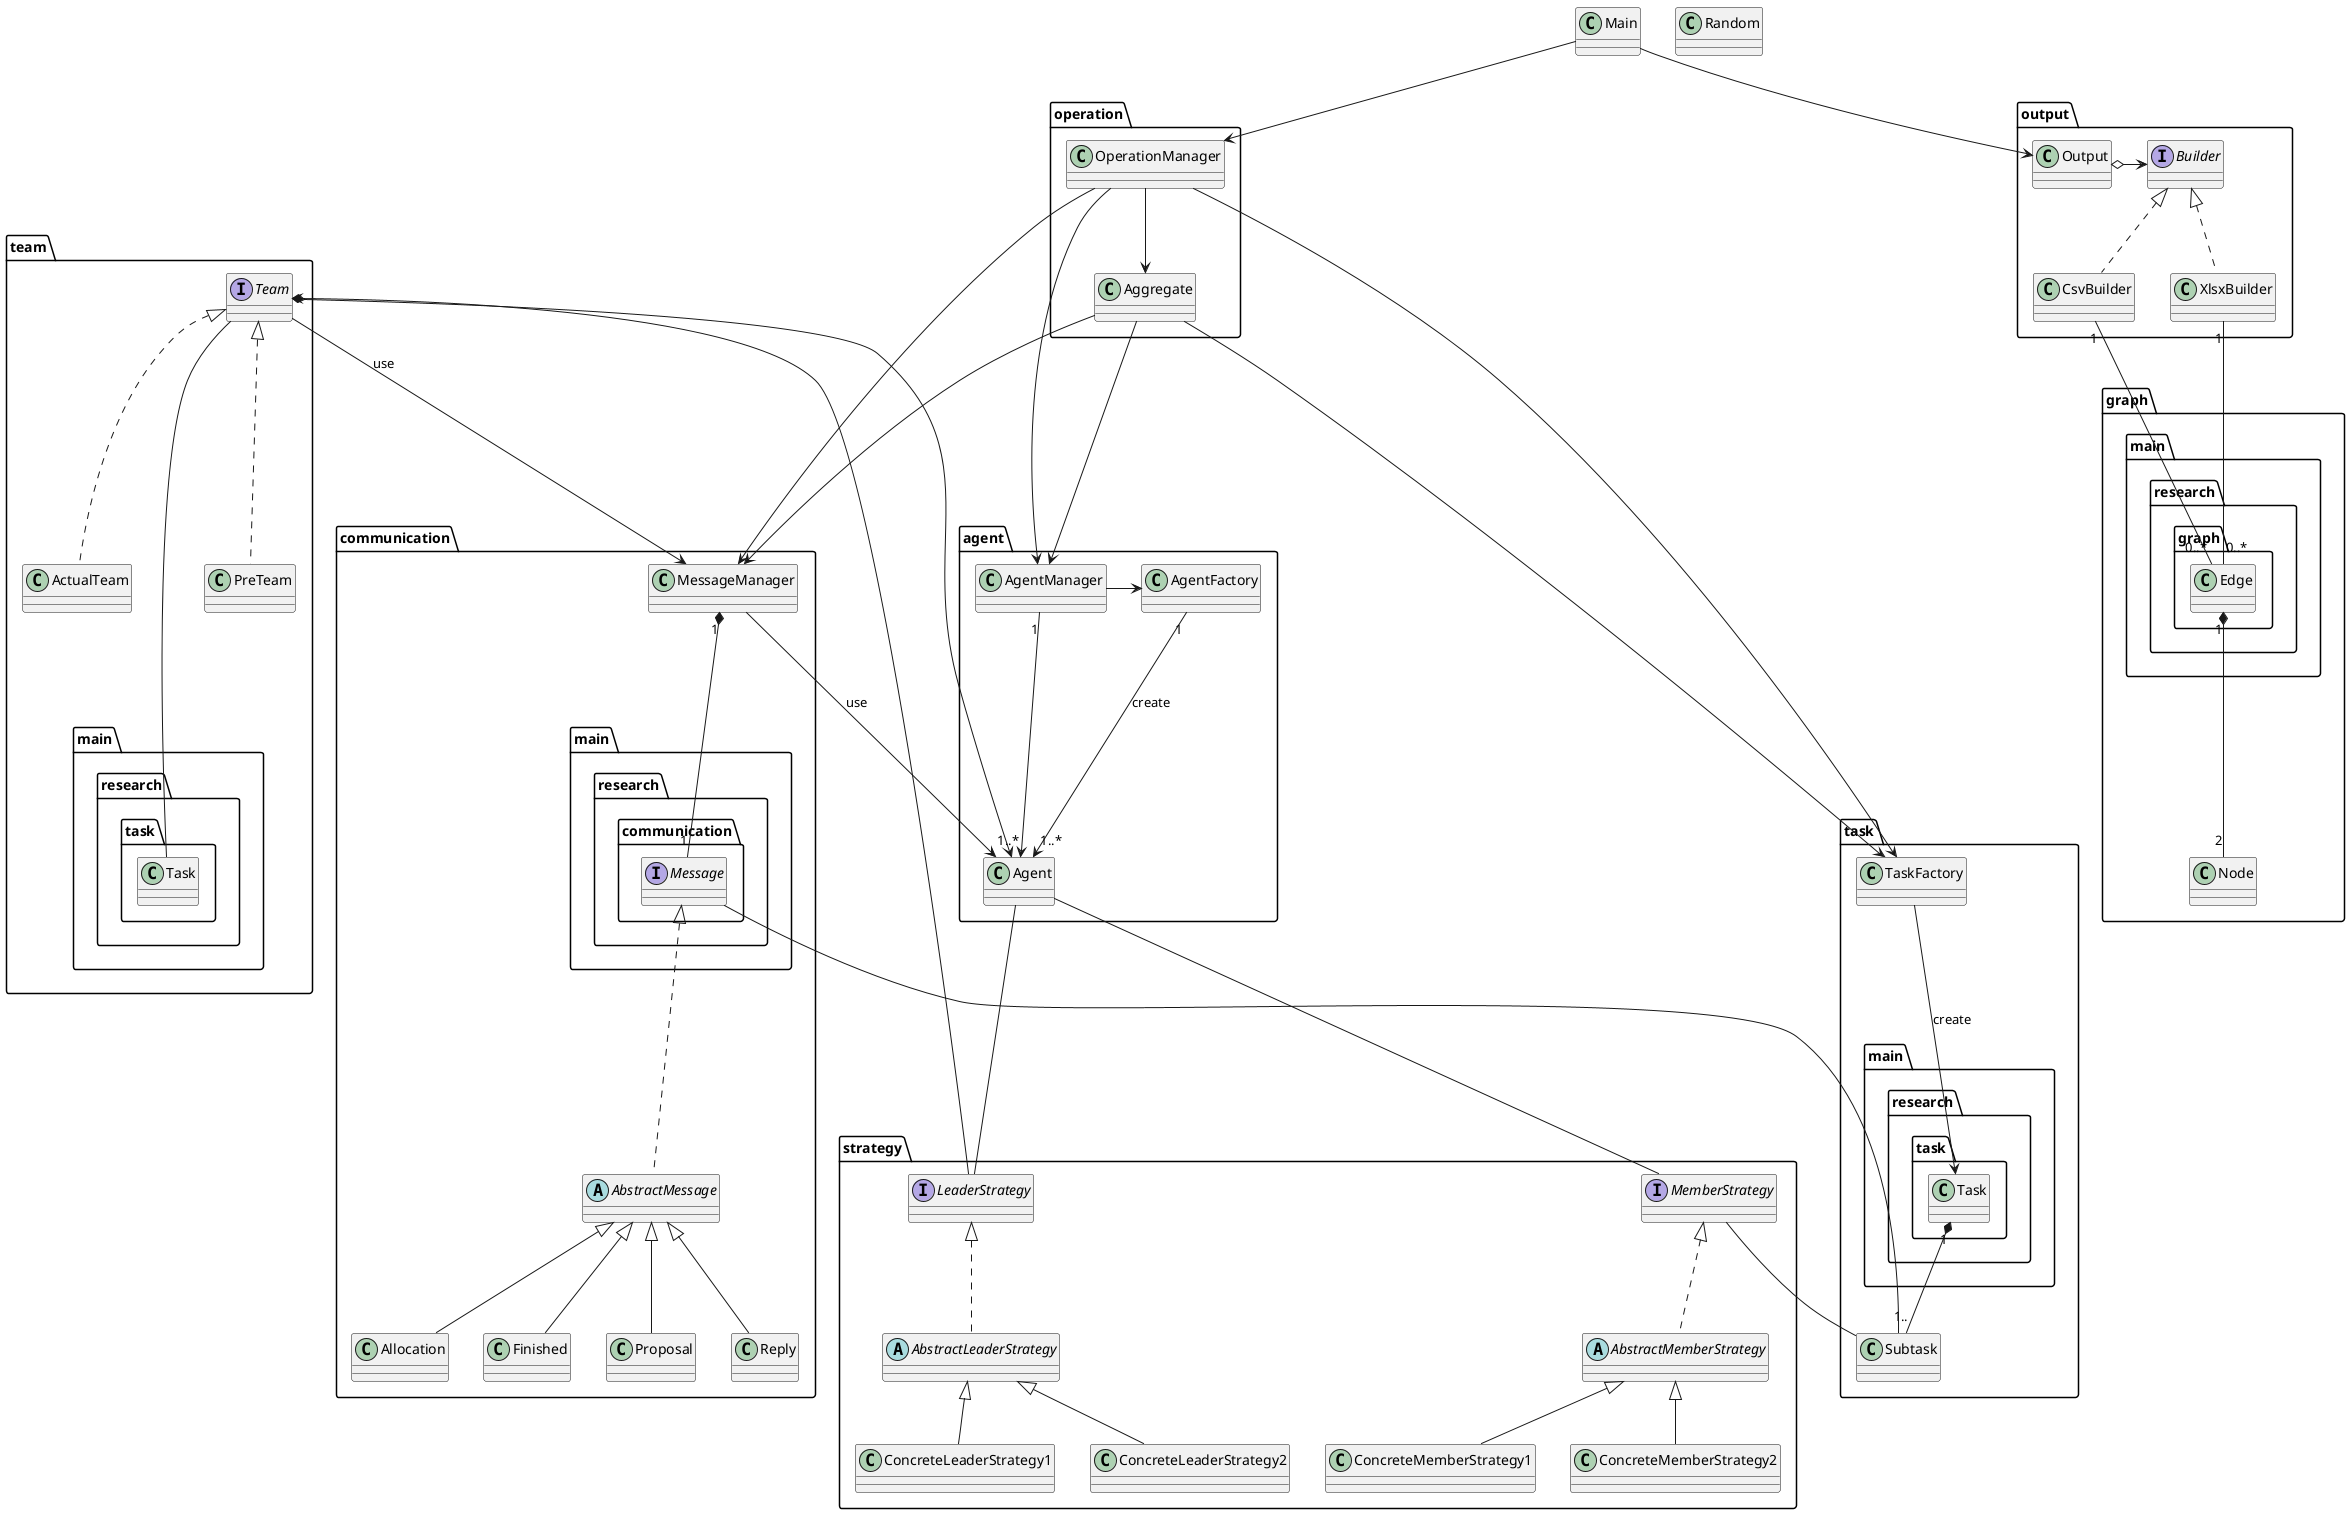 @startuml

package agent {
    class AgentManager
    class AgentFactory
    class Agent

    AgentManager -> AgentFactory
    AgentManager "1"-->"1..*" Agent
    AgentFactory "1"-->"1..*" Agent :create

}

package task {
    class TaskFactory
    class main.research.task.Task
    class Subtask

    TaskFactory --> main.research.task.Task :create
    main.research.task.Task "1" *-- "1.." Subtask
}

package team {
    interface Team
    class PreTeam
    class ActualTeam

    Team *---> Agent
    Team --- main.research.task.Task

    Team <|.. PreTeam
    Team <|.. ActualTeam
}

package communication {
    class MessageManager
    interface main.research.communication.Message
    abstract AbstractMessage

    main.research.communication.Message <|.. AbstractMessage

    AbstractMessage <|-down- Proposal
    AbstractMessage <|-down- Reply
    AbstractMessage <|-down- Allocation
    AbstractMessage <|-down- Finished

    MessageManager"1"*--"1" main.research.communication.Message
    Team --> MessageManager :use
    MessageManager --> Agent :use
    main.research.communication.Message -- Subtask


}

package strategy {

    interface MemberStrategy
    interface LeaderStrategy
    abstract class AbstractLeaderStrategy
    abstract class AbstractMemberStrategy
    class ConcreteLeaderStrategy1
    class ConcreteMemberStrategy1
    class ConcreteLeaderStrategy2
    class ConcreteMemberStrategy2

    Agent -- LeaderStrategy
    Agent -- MemberStrategy

    LeaderStrategy --> Team
    MemberStrategy -- Subtask

    LeaderStrategy <|.. AbstractLeaderStrategy
    AbstractLeaderStrategy <|-- ConcreteLeaderStrategy1
    AbstractLeaderStrategy <|-- ConcreteLeaderStrategy2
    MemberStrategy <|.. AbstractMemberStrategy
    AbstractMemberStrategy <|-- ConcreteMemberStrategy1
    AbstractMemberStrategy <|-- ConcreteMemberStrategy2
}

package operation {
    class OperationManager
    class Aggregate
    
    OperationManager --> AgentManager
    OperationManager --> TaskFactory
    OperationManager --> MessageManager
    OperationManager --> Aggregate
    Aggregate --> AgentManager
    Aggregate --> TaskFactory
    Aggregate --> MessageManager

}


    
package output {
    class Output
    interface Builder
    class CsvBuilder
    class XlsxBuilder

    Output o-> Builder
    Builder <|.. CsvBuilder
    Builder <|.. XlsxBuilder
    
}

package graph {
    class Node
    class main.research.graph.Edge

    CsvBuilder  "1"--"0..*" main.research.graph.Edge
    XlsxBuilder "1"--"0..*" main.research.graph.Edge
    main.research.graph.Edge "1" *-- "2" Node
}

class Main
class Random

Main --> Output
Main --> OperationManager

@enduml
